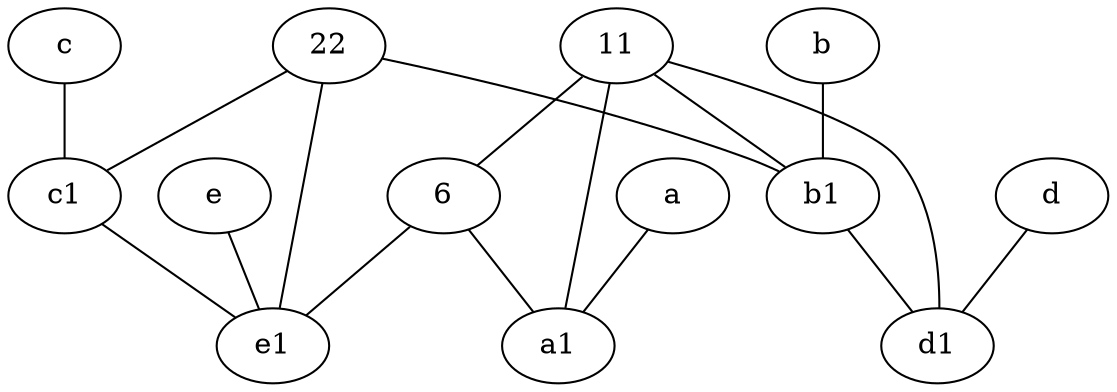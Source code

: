 graph {
	node [labelfontsize=50]
	c1 [labelfontsize=50 pos="4.5,3!"]
	b1 [labelfontsize=50 pos="9,4!"]
	e [labelfontsize=50 pos="7,9!"]
	a1 [labelfontsize=50 pos="8,3!"]
	e1 [labelfontsize=50 pos="7,7!"]
	6 [labelfontsize=50]
	11 [labelfontsize=50]
	22 [labelfontsize=50]
	c [labelfontsize=50 pos="4.5,2!"]
	d [labelfontsize=50 pos="2,5!"]
	b [labelfontsize=50 pos="10,4!"]
	d1 [labelfontsize=50 pos="3,5!"]
	a [labelfontsize=50 pos="8,2!"]
	11 -- a1
	22 -- c1
	e -- e1
	11 -- b1
	c1 -- e1
	22 -- b1
	c -- c1
	d -- d1
	b -- b1
	22 -- e1
	11 -- 6
	b1 -- d1
	a -- a1
	6 -- a1
	6 -- e1
	11 -- d1
}
